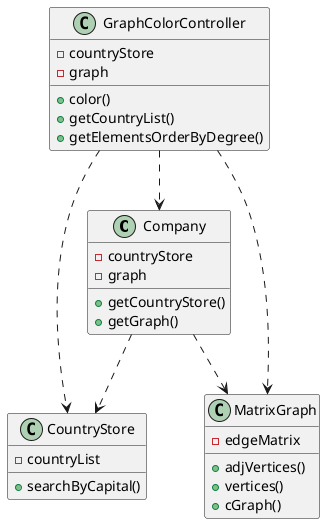@startuml
class Company{
-countryStore
-graph
+getCountryStore()
+getGraph()
}

class CountryStore{
-countryList
+searchByCapital()
}



class GraphColorController{
-countryStore
-graph
+color()
+getCountryList()
+getElementsOrderByDegree()

}

class MatrixGraph{
-edgeMatrix
+adjVertices()
+vertices()
+cGraph()
}

Company..>CountryStore
Company..>MatrixGraph

GraphColorController..>CountryStore
GraphColorController..>MatrixGraph
GraphColorController..>Company







@enduml